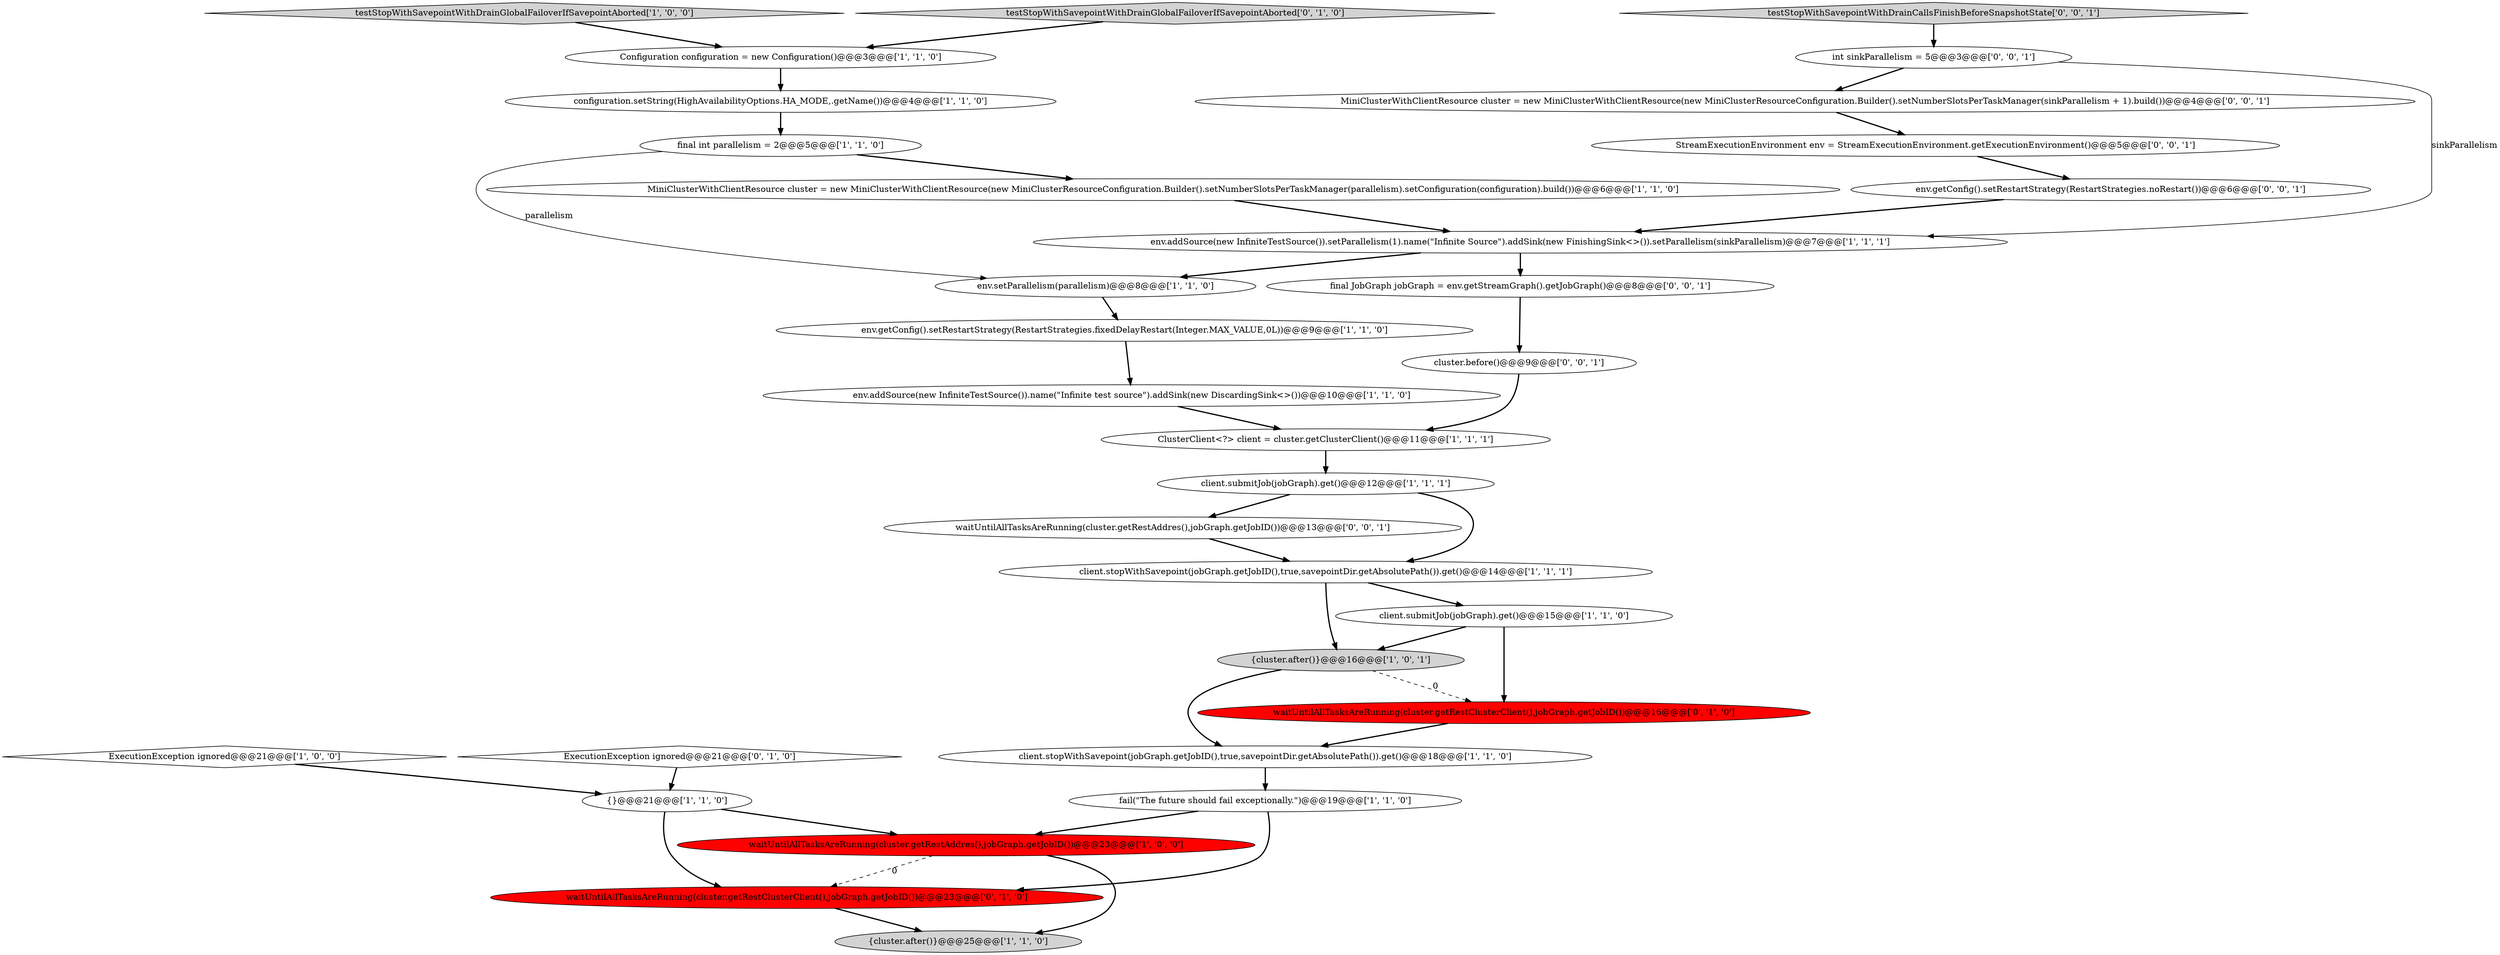 digraph {
22 [style = filled, label = "waitUntilAllTasksAreRunning(cluster.getRestClusterClient(),jobGraph.getJobID())@@@23@@@['0', '1', '0']", fillcolor = red, shape = ellipse image = "AAA1AAABBB2BBB"];
3 [style = filled, label = "{cluster.after()}@@@16@@@['1', '0', '1']", fillcolor = lightgray, shape = ellipse image = "AAA0AAABBB1BBB"];
5 [style = filled, label = "env.addSource(new InfiniteTestSource()).setParallelism(1).name(\"Infinite Source\").addSink(new FinishingSink<>()).setParallelism(sinkParallelism)@@@7@@@['1', '1', '1']", fillcolor = white, shape = ellipse image = "AAA0AAABBB1BBB"];
7 [style = filled, label = "env.getConfig().setRestartStrategy(RestartStrategies.fixedDelayRestart(Integer.MAX_VALUE,0L))@@@9@@@['1', '1', '0']", fillcolor = white, shape = ellipse image = "AAA0AAABBB1BBB"];
25 [style = filled, label = "MiniClusterWithClientResource cluster = new MiniClusterWithClientResource(new MiniClusterResourceConfiguration.Builder().setNumberSlotsPerTaskManager(sinkParallelism + 1).build())@@@4@@@['0', '0', '1']", fillcolor = white, shape = ellipse image = "AAA0AAABBB3BBB"];
31 [style = filled, label = "cluster.before()@@@9@@@['0', '0', '1']", fillcolor = white, shape = ellipse image = "AAA0AAABBB3BBB"];
23 [style = filled, label = "waitUntilAllTasksAreRunning(cluster.getRestClusterClient(),jobGraph.getJobID())@@@16@@@['0', '1', '0']", fillcolor = red, shape = ellipse image = "AAA1AAABBB2BBB"];
15 [style = filled, label = "client.submitJob(jobGraph).get()@@@12@@@['1', '1', '1']", fillcolor = white, shape = ellipse image = "AAA0AAABBB1BBB"];
2 [style = filled, label = "configuration.setString(HighAvailabilityOptions.HA_MODE,.getName())@@@4@@@['1', '1', '0']", fillcolor = white, shape = ellipse image = "AAA0AAABBB1BBB"];
6 [style = filled, label = "client.submitJob(jobGraph).get()@@@15@@@['1', '1', '0']", fillcolor = white, shape = ellipse image = "AAA0AAABBB1BBB"];
14 [style = filled, label = "env.addSource(new InfiniteTestSource()).name(\"Infinite test source\").addSink(new DiscardingSink<>())@@@10@@@['1', '1', '0']", fillcolor = white, shape = ellipse image = "AAA0AAABBB1BBB"];
8 [style = filled, label = "Configuration configuration = new Configuration()@@@3@@@['1', '1', '0']", fillcolor = white, shape = ellipse image = "AAA0AAABBB1BBB"];
26 [style = filled, label = "int sinkParallelism = 5@@@3@@@['0', '0', '1']", fillcolor = white, shape = ellipse image = "AAA0AAABBB3BBB"];
9 [style = filled, label = "MiniClusterWithClientResource cluster = new MiniClusterWithClientResource(new MiniClusterResourceConfiguration.Builder().setNumberSlotsPerTaskManager(parallelism).setConfiguration(configuration).build())@@@6@@@['1', '1', '0']", fillcolor = white, shape = ellipse image = "AAA0AAABBB1BBB"];
18 [style = filled, label = "{}@@@21@@@['1', '1', '0']", fillcolor = white, shape = ellipse image = "AAA0AAABBB1BBB"];
24 [style = filled, label = "StreamExecutionEnvironment env = StreamExecutionEnvironment.getExecutionEnvironment()@@@5@@@['0', '0', '1']", fillcolor = white, shape = ellipse image = "AAA0AAABBB3BBB"];
21 [style = filled, label = "ExecutionException ignored@@@21@@@['0', '1', '0']", fillcolor = white, shape = diamond image = "AAA0AAABBB2BBB"];
19 [style = filled, label = "final int parallelism = 2@@@5@@@['1', '1', '0']", fillcolor = white, shape = ellipse image = "AAA0AAABBB1BBB"];
20 [style = filled, label = "testStopWithSavepointWithDrainGlobalFailoverIfSavepointAborted['0', '1', '0']", fillcolor = lightgray, shape = diamond image = "AAA0AAABBB2BBB"];
1 [style = filled, label = "waitUntilAllTasksAreRunning(cluster.getRestAddres(),jobGraph.getJobID())@@@23@@@['1', '0', '0']", fillcolor = red, shape = ellipse image = "AAA1AAABBB1BBB"];
4 [style = filled, label = "client.stopWithSavepoint(jobGraph.getJobID(),true,savepointDir.getAbsolutePath()).get()@@@18@@@['1', '1', '0']", fillcolor = white, shape = ellipse image = "AAA0AAABBB1BBB"];
27 [style = filled, label = "waitUntilAllTasksAreRunning(cluster.getRestAddres(),jobGraph.getJobID())@@@13@@@['0', '0', '1']", fillcolor = white, shape = ellipse image = "AAA0AAABBB3BBB"];
0 [style = filled, label = "client.stopWithSavepoint(jobGraph.getJobID(),true,savepointDir.getAbsolutePath()).get()@@@14@@@['1', '1', '1']", fillcolor = white, shape = ellipse image = "AAA0AAABBB1BBB"];
17 [style = filled, label = "ClusterClient<?> client = cluster.getClusterClient()@@@11@@@['1', '1', '1']", fillcolor = white, shape = ellipse image = "AAA0AAABBB1BBB"];
16 [style = filled, label = "testStopWithSavepointWithDrainGlobalFailoverIfSavepointAborted['1', '0', '0']", fillcolor = lightgray, shape = diamond image = "AAA0AAABBB1BBB"];
11 [style = filled, label = "ExecutionException ignored@@@21@@@['1', '0', '0']", fillcolor = white, shape = diamond image = "AAA0AAABBB1BBB"];
13 [style = filled, label = "env.setParallelism(parallelism)@@@8@@@['1', '1', '0']", fillcolor = white, shape = ellipse image = "AAA0AAABBB1BBB"];
30 [style = filled, label = "final JobGraph jobGraph = env.getStreamGraph().getJobGraph()@@@8@@@['0', '0', '1']", fillcolor = white, shape = ellipse image = "AAA0AAABBB3BBB"];
28 [style = filled, label = "env.getConfig().setRestartStrategy(RestartStrategies.noRestart())@@@6@@@['0', '0', '1']", fillcolor = white, shape = ellipse image = "AAA0AAABBB3BBB"];
10 [style = filled, label = "fail(\"The future should fail exceptionally.\")@@@19@@@['1', '1', '0']", fillcolor = white, shape = ellipse image = "AAA0AAABBB1BBB"];
29 [style = filled, label = "testStopWithSavepointWithDrainCallsFinishBeforeSnapshotState['0', '0', '1']", fillcolor = lightgray, shape = diamond image = "AAA0AAABBB3BBB"];
12 [style = filled, label = "{cluster.after()}@@@25@@@['1', '1', '0']", fillcolor = lightgray, shape = ellipse image = "AAA0AAABBB1BBB"];
10->22 [style = bold, label=""];
4->10 [style = bold, label=""];
6->3 [style = bold, label=""];
24->28 [style = bold, label=""];
0->3 [style = bold, label=""];
2->19 [style = bold, label=""];
28->5 [style = bold, label=""];
16->8 [style = bold, label=""];
27->0 [style = bold, label=""];
0->6 [style = bold, label=""];
26->5 [style = solid, label="sinkParallelism"];
6->23 [style = bold, label=""];
26->25 [style = bold, label=""];
23->4 [style = bold, label=""];
14->17 [style = bold, label=""];
19->13 [style = solid, label="parallelism"];
3->4 [style = bold, label=""];
21->18 [style = bold, label=""];
11->18 [style = bold, label=""];
1->22 [style = dashed, label="0"];
29->26 [style = bold, label=""];
7->14 [style = bold, label=""];
3->23 [style = dashed, label="0"];
25->24 [style = bold, label=""];
20->8 [style = bold, label=""];
18->22 [style = bold, label=""];
8->2 [style = bold, label=""];
19->9 [style = bold, label=""];
18->1 [style = bold, label=""];
30->31 [style = bold, label=""];
13->7 [style = bold, label=""];
22->12 [style = bold, label=""];
15->0 [style = bold, label=""];
5->13 [style = bold, label=""];
17->15 [style = bold, label=""];
1->12 [style = bold, label=""];
9->5 [style = bold, label=""];
5->30 [style = bold, label=""];
31->17 [style = bold, label=""];
10->1 [style = bold, label=""];
15->27 [style = bold, label=""];
}
